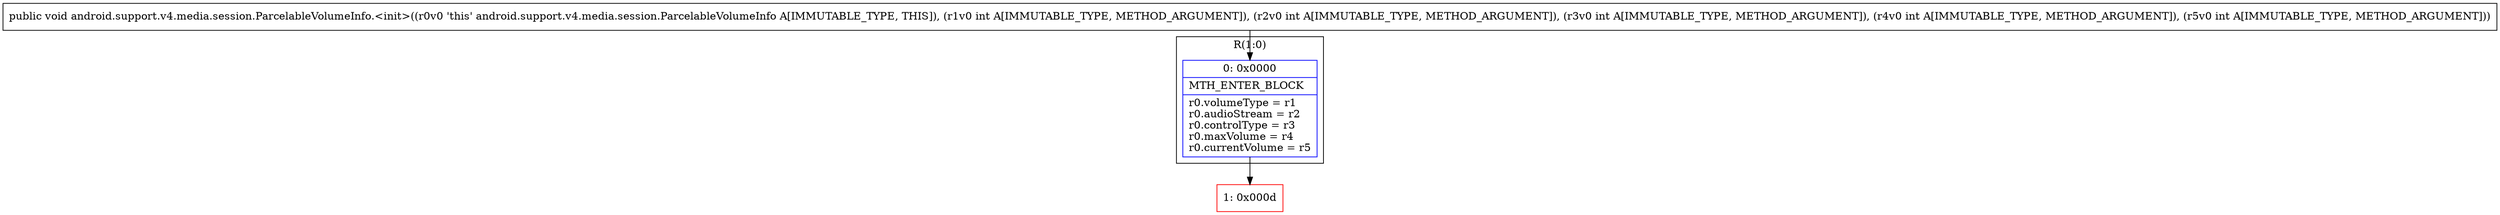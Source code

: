 digraph "CFG forandroid.support.v4.media.session.ParcelableVolumeInfo.\<init\>(IIIII)V" {
subgraph cluster_Region_507298091 {
label = "R(1:0)";
node [shape=record,color=blue];
Node_0 [shape=record,label="{0\:\ 0x0000|MTH_ENTER_BLOCK\l|r0.volumeType = r1\lr0.audioStream = r2\lr0.controlType = r3\lr0.maxVolume = r4\lr0.currentVolume = r5\l}"];
}
Node_1 [shape=record,color=red,label="{1\:\ 0x000d}"];
MethodNode[shape=record,label="{public void android.support.v4.media.session.ParcelableVolumeInfo.\<init\>((r0v0 'this' android.support.v4.media.session.ParcelableVolumeInfo A[IMMUTABLE_TYPE, THIS]), (r1v0 int A[IMMUTABLE_TYPE, METHOD_ARGUMENT]), (r2v0 int A[IMMUTABLE_TYPE, METHOD_ARGUMENT]), (r3v0 int A[IMMUTABLE_TYPE, METHOD_ARGUMENT]), (r4v0 int A[IMMUTABLE_TYPE, METHOD_ARGUMENT]), (r5v0 int A[IMMUTABLE_TYPE, METHOD_ARGUMENT])) }"];
MethodNode -> Node_0;
Node_0 -> Node_1;
}

